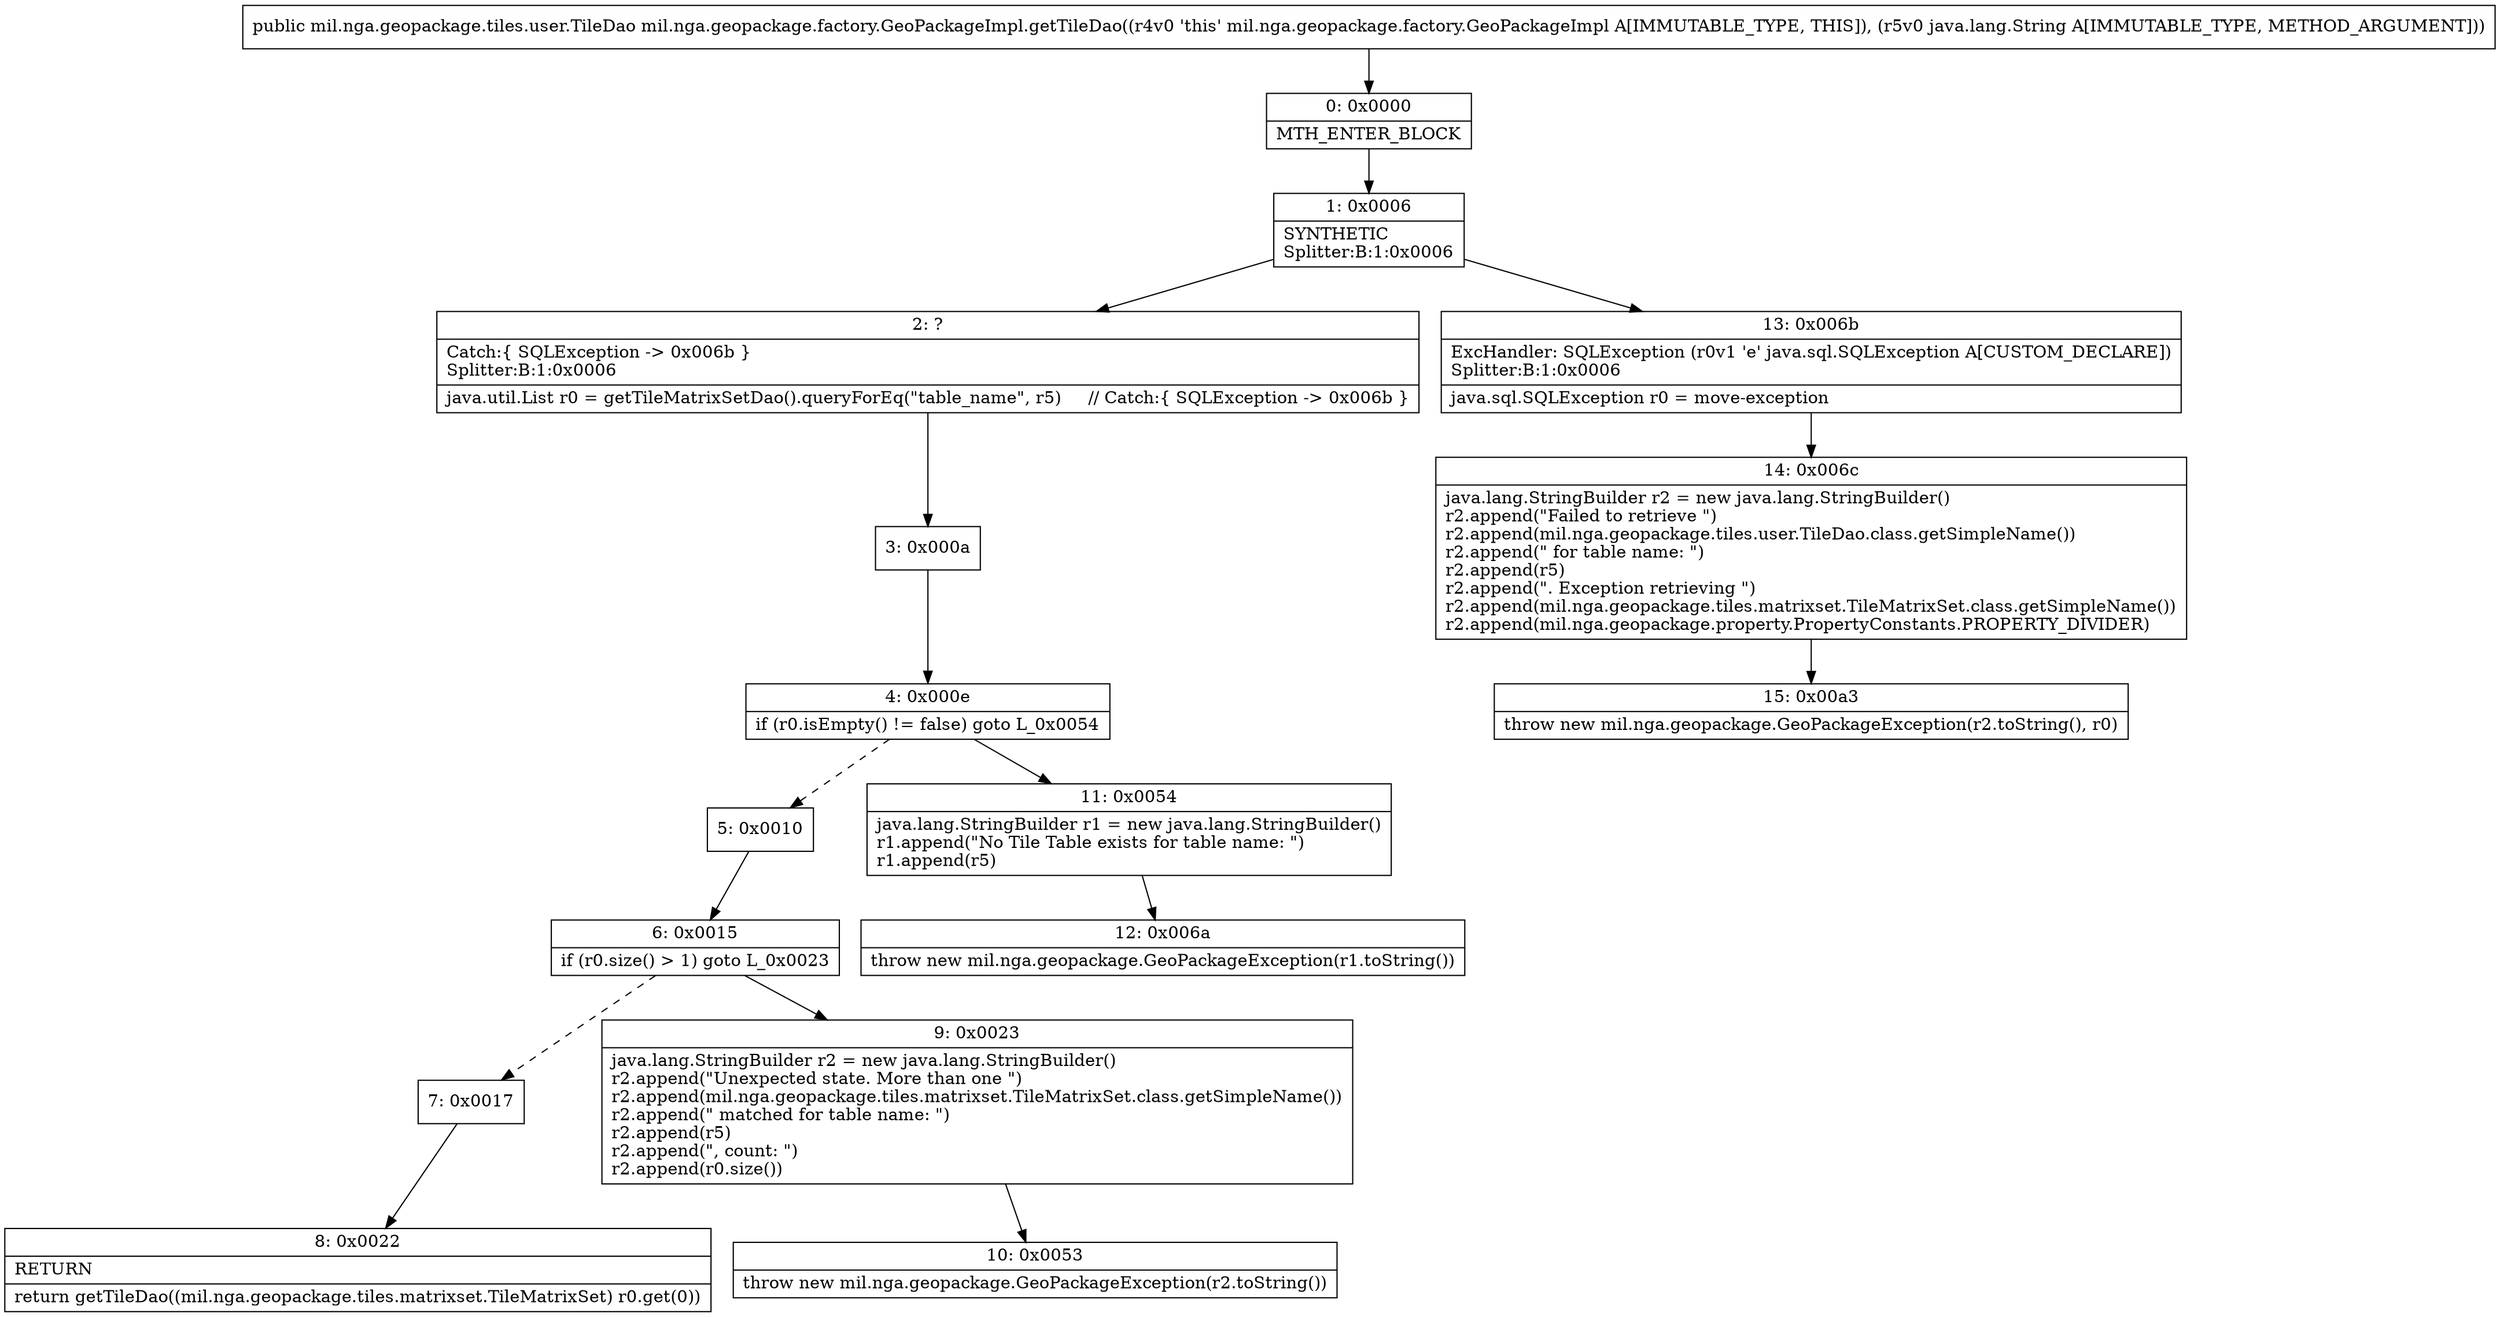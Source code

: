 digraph "CFG formil.nga.geopackage.factory.GeoPackageImpl.getTileDao(Ljava\/lang\/String;)Lmil\/nga\/geopackage\/tiles\/user\/TileDao;" {
Node_0 [shape=record,label="{0\:\ 0x0000|MTH_ENTER_BLOCK\l}"];
Node_1 [shape=record,label="{1\:\ 0x0006|SYNTHETIC\lSplitter:B:1:0x0006\l}"];
Node_2 [shape=record,label="{2\:\ ?|Catch:\{ SQLException \-\> 0x006b \}\lSplitter:B:1:0x0006\l|java.util.List r0 = getTileMatrixSetDao().queryForEq(\"table_name\", r5)     \/\/ Catch:\{ SQLException \-\> 0x006b \}\l}"];
Node_3 [shape=record,label="{3\:\ 0x000a}"];
Node_4 [shape=record,label="{4\:\ 0x000e|if (r0.isEmpty() != false) goto L_0x0054\l}"];
Node_5 [shape=record,label="{5\:\ 0x0010}"];
Node_6 [shape=record,label="{6\:\ 0x0015|if (r0.size() \> 1) goto L_0x0023\l}"];
Node_7 [shape=record,label="{7\:\ 0x0017}"];
Node_8 [shape=record,label="{8\:\ 0x0022|RETURN\l|return getTileDao((mil.nga.geopackage.tiles.matrixset.TileMatrixSet) r0.get(0))\l}"];
Node_9 [shape=record,label="{9\:\ 0x0023|java.lang.StringBuilder r2 = new java.lang.StringBuilder()\lr2.append(\"Unexpected state. More than one \")\lr2.append(mil.nga.geopackage.tiles.matrixset.TileMatrixSet.class.getSimpleName())\lr2.append(\" matched for table name: \")\lr2.append(r5)\lr2.append(\", count: \")\lr2.append(r0.size())\l}"];
Node_10 [shape=record,label="{10\:\ 0x0053|throw new mil.nga.geopackage.GeoPackageException(r2.toString())\l}"];
Node_11 [shape=record,label="{11\:\ 0x0054|java.lang.StringBuilder r1 = new java.lang.StringBuilder()\lr1.append(\"No Tile Table exists for table name: \")\lr1.append(r5)\l}"];
Node_12 [shape=record,label="{12\:\ 0x006a|throw new mil.nga.geopackage.GeoPackageException(r1.toString())\l}"];
Node_13 [shape=record,label="{13\:\ 0x006b|ExcHandler: SQLException (r0v1 'e' java.sql.SQLException A[CUSTOM_DECLARE])\lSplitter:B:1:0x0006\l|java.sql.SQLException r0 = move\-exception\l}"];
Node_14 [shape=record,label="{14\:\ 0x006c|java.lang.StringBuilder r2 = new java.lang.StringBuilder()\lr2.append(\"Failed to retrieve \")\lr2.append(mil.nga.geopackage.tiles.user.TileDao.class.getSimpleName())\lr2.append(\" for table name: \")\lr2.append(r5)\lr2.append(\". Exception retrieving \")\lr2.append(mil.nga.geopackage.tiles.matrixset.TileMatrixSet.class.getSimpleName())\lr2.append(mil.nga.geopackage.property.PropertyConstants.PROPERTY_DIVIDER)\l}"];
Node_15 [shape=record,label="{15\:\ 0x00a3|throw new mil.nga.geopackage.GeoPackageException(r2.toString(), r0)\l}"];
MethodNode[shape=record,label="{public mil.nga.geopackage.tiles.user.TileDao mil.nga.geopackage.factory.GeoPackageImpl.getTileDao((r4v0 'this' mil.nga.geopackage.factory.GeoPackageImpl A[IMMUTABLE_TYPE, THIS]), (r5v0 java.lang.String A[IMMUTABLE_TYPE, METHOD_ARGUMENT])) }"];
MethodNode -> Node_0;
Node_0 -> Node_1;
Node_1 -> Node_2;
Node_1 -> Node_13;
Node_2 -> Node_3;
Node_3 -> Node_4;
Node_4 -> Node_5[style=dashed];
Node_4 -> Node_11;
Node_5 -> Node_6;
Node_6 -> Node_7[style=dashed];
Node_6 -> Node_9;
Node_7 -> Node_8;
Node_9 -> Node_10;
Node_11 -> Node_12;
Node_13 -> Node_14;
Node_14 -> Node_15;
}


